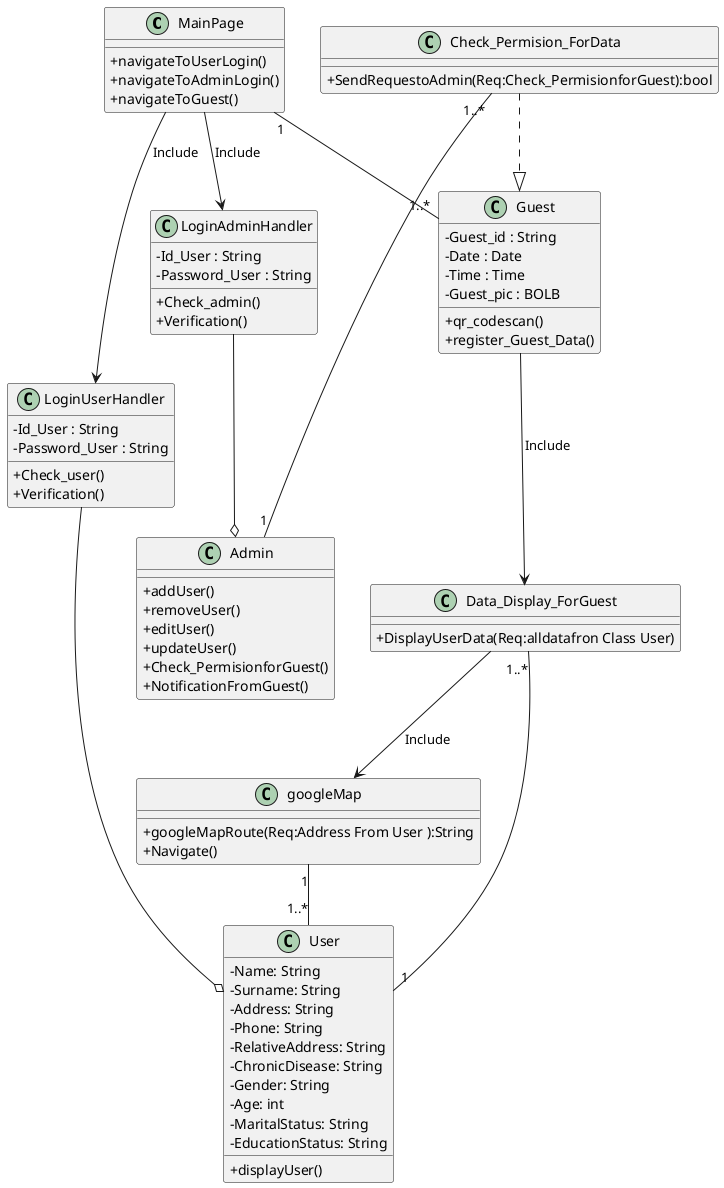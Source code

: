 @startuml
skinparam classAttributeIconSize 0

class MainPage {
  + navigateToUserLogin()
  + navigateToAdminLogin()
  + navigateToGuest()
}

class User {
  - Name: String
  - Surname: String
  - Address: String
  - Phone: String
  - RelativeAddress: String
  - ChronicDisease: String
  - Gender: String
  - Age: int
  - MaritalStatus: String
  - EducationStatus: String
  

  + displayUser()
}
class Admin {

    + addUser()
    + removeUser()
    + editUser()
    + updateUser()
    + Check_PermisionforGuest()
    + NotificationFromGuest()

}
class LoginUserHandler{
  - Id_User : String
  - Password_User : String

  + Check_user()
  + Verification()
}
class LoginAdminHandler{
  - Id_User : String
  - Password_User : String

  + Check_admin()
  + Verification()
}
class Guest {
  - Guest_id : String
  - Date : Date
  - Time : Time 
  - Guest_pic : BOLB

  +qr_codescan()
  +register_Guest_Data()

}
class Check_Permision_ForData{
  
  + SendRequestoAdmin(Req:Check_PermisionforGuest):bool
}
class Data_Display_ForGuest{

  + DisplayUserData(Req:alldatafron Class User)
}
Class googleMap{

  + googleMapRoute(Req:Address From User ):String
  + Navigate()
} 



MainPage --> LoginUserHandler : Include
MainPage --> LoginAdminHandler : Include
MainPage "1"-- "1..*" Guest 


LoginUserHandler --o User 
LoginAdminHandler --o Admin 

Check_Permision_ForData ..|> Guest
Check_Permision_ForData "1..*" -- "1" Admin
Data_Display_ForGuest "1..*" -- "1" User
Guest --> Data_Display_ForGuest : Include
Data_Display_ForGuest --> googleMap : Include
googleMap "1"-- "1..*" User 


@enduml
